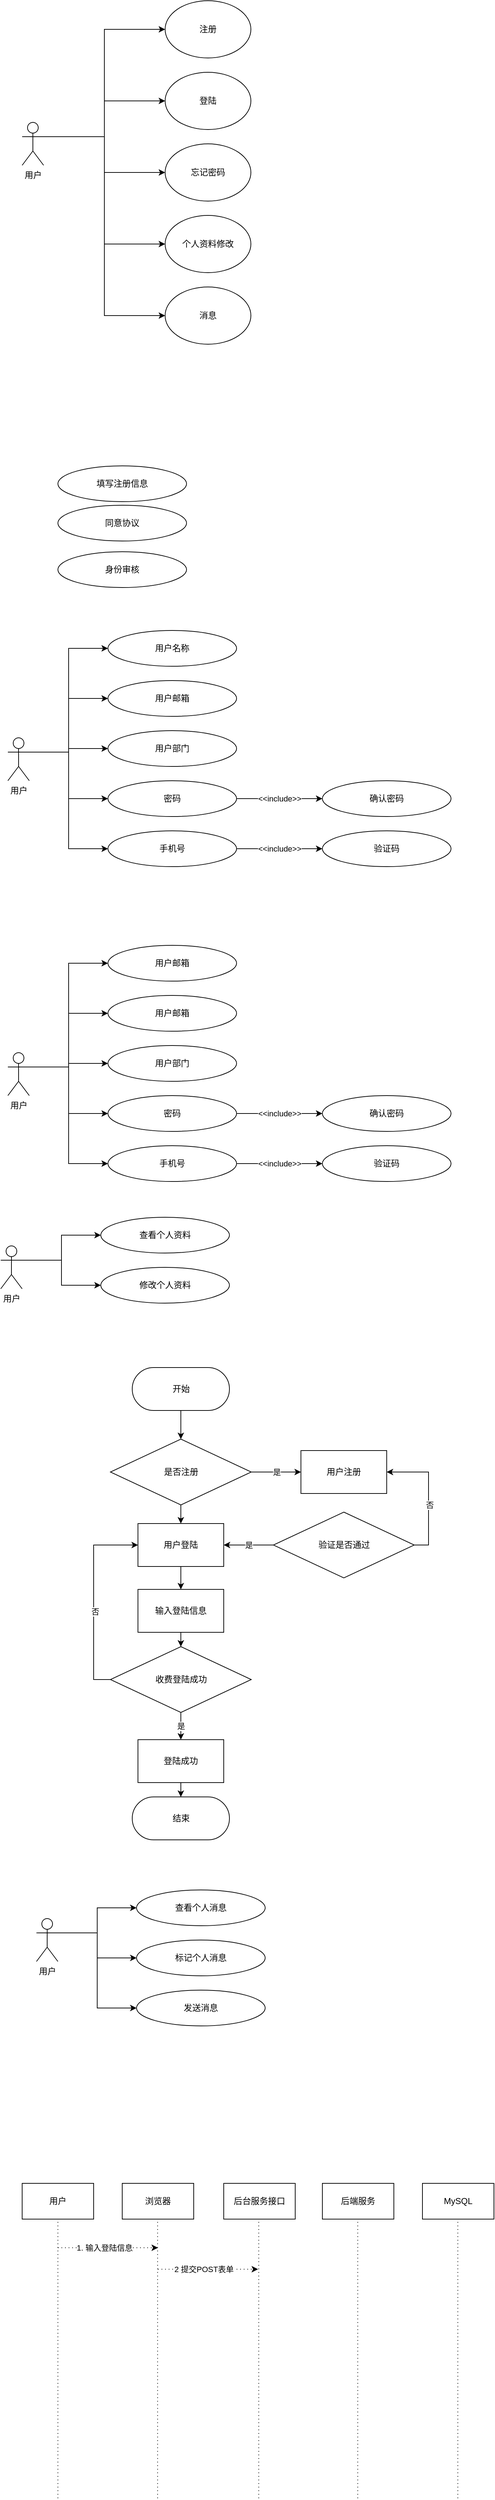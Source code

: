<mxfile version="14.9.5" type="github">
  <diagram id="CorUk7HUXJxeiM6xlHDV" name="Page-1">
    <mxGraphModel dx="1422" dy="772" grid="1" gridSize="10" guides="1" tooltips="1" connect="1" arrows="1" fold="1" page="1" pageScale="1" pageWidth="827" pageHeight="1169" math="0" shadow="0">
      <root>
        <mxCell id="0" />
        <mxCell id="1" parent="0" />
        <mxCell id="OTtNzMurKzjWnPa9QM11-7" style="edgeStyle=orthogonalEdgeStyle;rounded=0;orthogonalLoop=1;jettySize=auto;html=1;exitX=1;exitY=0.333;exitDx=0;exitDy=0;exitPerimeter=0;entryX=0;entryY=0.5;entryDx=0;entryDy=0;" parent="1" source="OTtNzMurKzjWnPa9QM11-1" target="OTtNzMurKzjWnPa9QM11-2" edge="1">
          <mxGeometry relative="1" as="geometry" />
        </mxCell>
        <mxCell id="OTtNzMurKzjWnPa9QM11-8" style="edgeStyle=orthogonalEdgeStyle;rounded=0;orthogonalLoop=1;jettySize=auto;html=1;exitX=1;exitY=0.333;exitDx=0;exitDy=0;exitPerimeter=0;entryX=0;entryY=0.5;entryDx=0;entryDy=0;" parent="1" source="OTtNzMurKzjWnPa9QM11-1" target="OTtNzMurKzjWnPa9QM11-3" edge="1">
          <mxGeometry relative="1" as="geometry" />
        </mxCell>
        <mxCell id="OTtNzMurKzjWnPa9QM11-9" style="edgeStyle=orthogonalEdgeStyle;rounded=0;orthogonalLoop=1;jettySize=auto;html=1;exitX=1;exitY=0.333;exitDx=0;exitDy=0;exitPerimeter=0;entryX=0;entryY=0.5;entryDx=0;entryDy=0;" parent="1" source="OTtNzMurKzjWnPa9QM11-1" target="OTtNzMurKzjWnPa9QM11-4" edge="1">
          <mxGeometry relative="1" as="geometry" />
        </mxCell>
        <mxCell id="OTtNzMurKzjWnPa9QM11-11" style="edgeStyle=orthogonalEdgeStyle;rounded=0;orthogonalLoop=1;jettySize=auto;html=1;exitX=1;exitY=0.333;exitDx=0;exitDy=0;exitPerimeter=0;entryX=0;entryY=0.5;entryDx=0;entryDy=0;" parent="1" source="OTtNzMurKzjWnPa9QM11-1" target="OTtNzMurKzjWnPa9QM11-5" edge="1">
          <mxGeometry relative="1" as="geometry" />
        </mxCell>
        <mxCell id="Vjkjc_S4CCkmekgS_joY-2" style="edgeStyle=orthogonalEdgeStyle;rounded=0;orthogonalLoop=1;jettySize=auto;html=1;exitX=1;exitY=0.333;exitDx=0;exitDy=0;exitPerimeter=0;entryX=0;entryY=0.5;entryDx=0;entryDy=0;" parent="1" source="OTtNzMurKzjWnPa9QM11-1" target="Vjkjc_S4CCkmekgS_joY-1" edge="1">
          <mxGeometry relative="1" as="geometry" />
        </mxCell>
        <mxCell id="OTtNzMurKzjWnPa9QM11-1" value="用户" style="shape=umlActor;verticalLabelPosition=bottom;verticalAlign=top;html=1;outlineConnect=0;" parent="1" vertex="1">
          <mxGeometry x="80" y="380" width="30" height="60" as="geometry" />
        </mxCell>
        <mxCell id="OTtNzMurKzjWnPa9QM11-2" value="注册" style="ellipse;whiteSpace=wrap;html=1;" parent="1" vertex="1">
          <mxGeometry x="280" y="210" width="120" height="80" as="geometry" />
        </mxCell>
        <mxCell id="OTtNzMurKzjWnPa9QM11-3" value="登陆" style="ellipse;whiteSpace=wrap;html=1;" parent="1" vertex="1">
          <mxGeometry x="280" y="310" width="120" height="80" as="geometry" />
        </mxCell>
        <mxCell id="OTtNzMurKzjWnPa9QM11-4" value="忘记密码" style="ellipse;whiteSpace=wrap;html=1;" parent="1" vertex="1">
          <mxGeometry x="280" y="410" width="120" height="80" as="geometry" />
        </mxCell>
        <mxCell id="OTtNzMurKzjWnPa9QM11-5" value="个人资料修改" style="ellipse;whiteSpace=wrap;html=1;" parent="1" vertex="1">
          <mxGeometry x="280" y="510" width="120" height="80" as="geometry" />
        </mxCell>
        <mxCell id="OTtNzMurKzjWnPa9QM11-40" style="edgeStyle=orthogonalEdgeStyle;rounded=0;orthogonalLoop=1;jettySize=auto;html=1;exitX=1;exitY=0.333;exitDx=0;exitDy=0;exitPerimeter=0;entryX=0;entryY=0.5;entryDx=0;entryDy=0;" parent="1" source="OTtNzMurKzjWnPa9QM11-22" target="OTtNzMurKzjWnPa9QM11-31" edge="1">
          <mxGeometry relative="1" as="geometry" />
        </mxCell>
        <mxCell id="OTtNzMurKzjWnPa9QM11-41" style="edgeStyle=orthogonalEdgeStyle;rounded=0;orthogonalLoop=1;jettySize=auto;html=1;exitX=1;exitY=0.333;exitDx=0;exitDy=0;exitPerimeter=0;entryX=0;entryY=0.5;entryDx=0;entryDy=0;" parent="1" source="OTtNzMurKzjWnPa9QM11-22" target="OTtNzMurKzjWnPa9QM11-32" edge="1">
          <mxGeometry relative="1" as="geometry" />
        </mxCell>
        <mxCell id="OTtNzMurKzjWnPa9QM11-42" style="edgeStyle=orthogonalEdgeStyle;rounded=0;orthogonalLoop=1;jettySize=auto;html=1;exitX=1;exitY=0.333;exitDx=0;exitDy=0;exitPerimeter=0;entryX=0;entryY=0.5;entryDx=0;entryDy=0;" parent="1" source="OTtNzMurKzjWnPa9QM11-22" target="OTtNzMurKzjWnPa9QM11-33" edge="1">
          <mxGeometry relative="1" as="geometry" />
        </mxCell>
        <mxCell id="OTtNzMurKzjWnPa9QM11-43" style="edgeStyle=orthogonalEdgeStyle;rounded=0;orthogonalLoop=1;jettySize=auto;html=1;exitX=1;exitY=0.333;exitDx=0;exitDy=0;exitPerimeter=0;entryX=0;entryY=0.5;entryDx=0;entryDy=0;" parent="1" source="OTtNzMurKzjWnPa9QM11-22" target="OTtNzMurKzjWnPa9QM11-36" edge="1">
          <mxGeometry relative="1" as="geometry" />
        </mxCell>
        <mxCell id="OTtNzMurKzjWnPa9QM11-44" style="edgeStyle=orthogonalEdgeStyle;rounded=0;orthogonalLoop=1;jettySize=auto;html=1;exitX=1;exitY=0.333;exitDx=0;exitDy=0;exitPerimeter=0;entryX=0;entryY=0.5;entryDx=0;entryDy=0;" parent="1" source="OTtNzMurKzjWnPa9QM11-22" target="OTtNzMurKzjWnPa9QM11-34" edge="1">
          <mxGeometry relative="1" as="geometry" />
        </mxCell>
        <mxCell id="OTtNzMurKzjWnPa9QM11-22" value="用户" style="shape=umlActor;verticalLabelPosition=bottom;verticalAlign=top;html=1;outlineConnect=0;" parent="1" vertex="1">
          <mxGeometry x="60" y="1240" width="30" height="60" as="geometry" />
        </mxCell>
        <mxCell id="OTtNzMurKzjWnPa9QM11-31" value="用户名称" style="ellipse;whiteSpace=wrap;html=1;" parent="1" vertex="1">
          <mxGeometry x="200" y="1090" width="180" height="50" as="geometry" />
        </mxCell>
        <mxCell id="OTtNzMurKzjWnPa9QM11-32" value="用户邮箱" style="ellipse;whiteSpace=wrap;html=1;" parent="1" vertex="1">
          <mxGeometry x="200" y="1160" width="180" height="50" as="geometry" />
        </mxCell>
        <mxCell id="OTtNzMurKzjWnPa9QM11-33" value="用户部门" style="ellipse;whiteSpace=wrap;html=1;" parent="1" vertex="1">
          <mxGeometry x="200" y="1230" width="180" height="50" as="geometry" />
        </mxCell>
        <mxCell id="OTtNzMurKzjWnPa9QM11-34" value="手机号" style="ellipse;whiteSpace=wrap;html=1;" parent="1" vertex="1">
          <mxGeometry x="200" y="1370" width="180" height="50" as="geometry" />
        </mxCell>
        <mxCell id="OTtNzMurKzjWnPa9QM11-35" value="验证码" style="ellipse;whiteSpace=wrap;html=1;" parent="1" vertex="1">
          <mxGeometry x="500" y="1370" width="180" height="50" as="geometry" />
        </mxCell>
        <mxCell id="OTtNzMurKzjWnPa9QM11-38" value="&amp;lt;&amp;lt;include&amp;gt;&amp;gt;" style="edgeStyle=orthogonalEdgeStyle;rounded=0;orthogonalLoop=1;jettySize=auto;html=1;exitX=1;exitY=0.5;exitDx=0;exitDy=0;entryX=0;entryY=0.5;entryDx=0;entryDy=0;" parent="1" source="OTtNzMurKzjWnPa9QM11-36" target="OTtNzMurKzjWnPa9QM11-37" edge="1">
          <mxGeometry relative="1" as="geometry">
            <Array as="points">
              <mxPoint x="410" y="1325" />
              <mxPoint x="410" y="1325" />
            </Array>
          </mxGeometry>
        </mxCell>
        <mxCell id="OTtNzMurKzjWnPa9QM11-36" value="密码" style="ellipse;whiteSpace=wrap;html=1;" parent="1" vertex="1">
          <mxGeometry x="200" y="1300" width="180" height="50" as="geometry" />
        </mxCell>
        <mxCell id="OTtNzMurKzjWnPa9QM11-37" value="确认密码" style="ellipse;whiteSpace=wrap;html=1;" parent="1" vertex="1">
          <mxGeometry x="500" y="1300" width="180" height="50" as="geometry" />
        </mxCell>
        <mxCell id="OTtNzMurKzjWnPa9QM11-39" value="&amp;lt;&amp;lt;include&amp;gt;&amp;gt;" style="edgeStyle=orthogonalEdgeStyle;rounded=0;orthogonalLoop=1;jettySize=auto;html=1;exitX=1;exitY=0.5;exitDx=0;exitDy=0;entryX=0;entryY=0.5;entryDx=0;entryDy=0;" parent="1" source="OTtNzMurKzjWnPa9QM11-34" target="OTtNzMurKzjWnPa9QM11-35" edge="1">
          <mxGeometry relative="1" as="geometry">
            <mxPoint x="390" y="1335" as="sourcePoint" />
            <mxPoint x="540" y="1335" as="targetPoint" />
            <Array as="points">
              <mxPoint x="490" y="1395" />
              <mxPoint x="490" y="1395" />
            </Array>
          </mxGeometry>
        </mxCell>
        <mxCell id="OTtNzMurKzjWnPa9QM11-45" value="填写注册信息" style="ellipse;whiteSpace=wrap;html=1;" parent="1" vertex="1">
          <mxGeometry x="130" y="860" width="180" height="50" as="geometry" />
        </mxCell>
        <mxCell id="OTtNzMurKzjWnPa9QM11-46" value="同意协议" style="ellipse;whiteSpace=wrap;html=1;" parent="1" vertex="1">
          <mxGeometry x="130" y="915" width="180" height="50" as="geometry" />
        </mxCell>
        <mxCell id="OTtNzMurKzjWnPa9QM11-47" value="身份审核" style="ellipse;whiteSpace=wrap;html=1;" parent="1" vertex="1">
          <mxGeometry x="130" y="980" width="180" height="50" as="geometry" />
        </mxCell>
        <mxCell id="OTtNzMurKzjWnPa9QM11-48" style="edgeStyle=orthogonalEdgeStyle;rounded=0;orthogonalLoop=1;jettySize=auto;html=1;exitX=1;exitY=0.333;exitDx=0;exitDy=0;exitPerimeter=0;entryX=0;entryY=0.5;entryDx=0;entryDy=0;" parent="1" source="OTtNzMurKzjWnPa9QM11-53" target="OTtNzMurKzjWnPa9QM11-54" edge="1">
          <mxGeometry relative="1" as="geometry" />
        </mxCell>
        <mxCell id="OTtNzMurKzjWnPa9QM11-49" style="edgeStyle=orthogonalEdgeStyle;rounded=0;orthogonalLoop=1;jettySize=auto;html=1;exitX=1;exitY=0.333;exitDx=0;exitDy=0;exitPerimeter=0;entryX=0;entryY=0.5;entryDx=0;entryDy=0;" parent="1" source="OTtNzMurKzjWnPa9QM11-53" target="OTtNzMurKzjWnPa9QM11-55" edge="1">
          <mxGeometry relative="1" as="geometry" />
        </mxCell>
        <mxCell id="OTtNzMurKzjWnPa9QM11-50" style="edgeStyle=orthogonalEdgeStyle;rounded=0;orthogonalLoop=1;jettySize=auto;html=1;exitX=1;exitY=0.333;exitDx=0;exitDy=0;exitPerimeter=0;entryX=0;entryY=0.5;entryDx=0;entryDy=0;" parent="1" source="OTtNzMurKzjWnPa9QM11-53" target="OTtNzMurKzjWnPa9QM11-56" edge="1">
          <mxGeometry relative="1" as="geometry" />
        </mxCell>
        <mxCell id="OTtNzMurKzjWnPa9QM11-51" style="edgeStyle=orthogonalEdgeStyle;rounded=0;orthogonalLoop=1;jettySize=auto;html=1;exitX=1;exitY=0.333;exitDx=0;exitDy=0;exitPerimeter=0;entryX=0;entryY=0.5;entryDx=0;entryDy=0;" parent="1" source="OTtNzMurKzjWnPa9QM11-53" target="OTtNzMurKzjWnPa9QM11-60" edge="1">
          <mxGeometry relative="1" as="geometry" />
        </mxCell>
        <mxCell id="OTtNzMurKzjWnPa9QM11-52" style="edgeStyle=orthogonalEdgeStyle;rounded=0;orthogonalLoop=1;jettySize=auto;html=1;exitX=1;exitY=0.333;exitDx=0;exitDy=0;exitPerimeter=0;entryX=0;entryY=0.5;entryDx=0;entryDy=0;" parent="1" source="OTtNzMurKzjWnPa9QM11-53" target="OTtNzMurKzjWnPa9QM11-57" edge="1">
          <mxGeometry relative="1" as="geometry" />
        </mxCell>
        <mxCell id="OTtNzMurKzjWnPa9QM11-53" value="用户" style="shape=umlActor;verticalLabelPosition=bottom;verticalAlign=top;html=1;outlineConnect=0;" parent="1" vertex="1">
          <mxGeometry x="60" y="1680" width="30" height="60" as="geometry" />
        </mxCell>
        <mxCell id="OTtNzMurKzjWnPa9QM11-54" value="用户邮箱" style="ellipse;whiteSpace=wrap;html=1;" parent="1" vertex="1">
          <mxGeometry x="200" y="1530" width="180" height="50" as="geometry" />
        </mxCell>
        <mxCell id="OTtNzMurKzjWnPa9QM11-55" value="用户邮箱" style="ellipse;whiteSpace=wrap;html=1;" parent="1" vertex="1">
          <mxGeometry x="200" y="1600" width="180" height="50" as="geometry" />
        </mxCell>
        <mxCell id="OTtNzMurKzjWnPa9QM11-56" value="用户部门" style="ellipse;whiteSpace=wrap;html=1;" parent="1" vertex="1">
          <mxGeometry x="200" y="1670" width="180" height="50" as="geometry" />
        </mxCell>
        <mxCell id="OTtNzMurKzjWnPa9QM11-57" value="手机号" style="ellipse;whiteSpace=wrap;html=1;" parent="1" vertex="1">
          <mxGeometry x="200" y="1810" width="180" height="50" as="geometry" />
        </mxCell>
        <mxCell id="OTtNzMurKzjWnPa9QM11-58" value="验证码" style="ellipse;whiteSpace=wrap;html=1;" parent="1" vertex="1">
          <mxGeometry x="500" y="1810" width="180" height="50" as="geometry" />
        </mxCell>
        <mxCell id="OTtNzMurKzjWnPa9QM11-59" value="&amp;lt;&amp;lt;include&amp;gt;&amp;gt;" style="edgeStyle=orthogonalEdgeStyle;rounded=0;orthogonalLoop=1;jettySize=auto;html=1;exitX=1;exitY=0.5;exitDx=0;exitDy=0;entryX=0;entryY=0.5;entryDx=0;entryDy=0;" parent="1" source="OTtNzMurKzjWnPa9QM11-60" target="OTtNzMurKzjWnPa9QM11-61" edge="1">
          <mxGeometry relative="1" as="geometry">
            <Array as="points">
              <mxPoint x="410" y="1765" />
              <mxPoint x="410" y="1765" />
            </Array>
          </mxGeometry>
        </mxCell>
        <mxCell id="OTtNzMurKzjWnPa9QM11-60" value="密码" style="ellipse;whiteSpace=wrap;html=1;" parent="1" vertex="1">
          <mxGeometry x="200" y="1740" width="180" height="50" as="geometry" />
        </mxCell>
        <mxCell id="OTtNzMurKzjWnPa9QM11-61" value="确认密码" style="ellipse;whiteSpace=wrap;html=1;" parent="1" vertex="1">
          <mxGeometry x="500" y="1740" width="180" height="50" as="geometry" />
        </mxCell>
        <mxCell id="OTtNzMurKzjWnPa9QM11-62" value="&amp;lt;&amp;lt;include&amp;gt;&amp;gt;" style="edgeStyle=orthogonalEdgeStyle;rounded=0;orthogonalLoop=1;jettySize=auto;html=1;exitX=1;exitY=0.5;exitDx=0;exitDy=0;entryX=0;entryY=0.5;entryDx=0;entryDy=0;" parent="1" source="OTtNzMurKzjWnPa9QM11-57" target="OTtNzMurKzjWnPa9QM11-58" edge="1">
          <mxGeometry relative="1" as="geometry">
            <mxPoint x="390" y="1775" as="sourcePoint" />
            <mxPoint x="540" y="1775" as="targetPoint" />
            <Array as="points">
              <mxPoint x="490" y="1835" />
              <mxPoint x="490" y="1835" />
            </Array>
          </mxGeometry>
        </mxCell>
        <mxCell id="OTtNzMurKzjWnPa9QM11-63" style="edgeStyle=orthogonalEdgeStyle;rounded=0;orthogonalLoop=1;jettySize=auto;html=1;exitX=1;exitY=0.333;exitDx=0;exitDy=0;exitPerimeter=0;entryX=0;entryY=0.5;entryDx=0;entryDy=0;" parent="1" source="OTtNzMurKzjWnPa9QM11-68" target="OTtNzMurKzjWnPa9QM11-69" edge="1">
          <mxGeometry relative="1" as="geometry" />
        </mxCell>
        <mxCell id="OTtNzMurKzjWnPa9QM11-64" style="edgeStyle=orthogonalEdgeStyle;rounded=0;orthogonalLoop=1;jettySize=auto;html=1;exitX=1;exitY=0.333;exitDx=0;exitDy=0;exitPerimeter=0;entryX=0;entryY=0.5;entryDx=0;entryDy=0;" parent="1" source="OTtNzMurKzjWnPa9QM11-68" target="OTtNzMurKzjWnPa9QM11-70" edge="1">
          <mxGeometry relative="1" as="geometry" />
        </mxCell>
        <mxCell id="OTtNzMurKzjWnPa9QM11-68" value="用户" style="shape=umlActor;verticalLabelPosition=bottom;verticalAlign=top;html=1;outlineConnect=0;" parent="1" vertex="1">
          <mxGeometry x="50" y="1950" width="30" height="60" as="geometry" />
        </mxCell>
        <mxCell id="OTtNzMurKzjWnPa9QM11-69" value="查看个人资料" style="ellipse;whiteSpace=wrap;html=1;" parent="1" vertex="1">
          <mxGeometry x="190" y="1910" width="180" height="50" as="geometry" />
        </mxCell>
        <mxCell id="OTtNzMurKzjWnPa9QM11-70" value="修改个人资料" style="ellipse;whiteSpace=wrap;html=1;" parent="1" vertex="1">
          <mxGeometry x="190" y="1980" width="180" height="50" as="geometry" />
        </mxCell>
        <mxCell id="OTtNzMurKzjWnPa9QM11-82" style="edgeStyle=orthogonalEdgeStyle;rounded=0;orthogonalLoop=1;jettySize=auto;html=1;" parent="1" source="OTtNzMurKzjWnPa9QM11-79" target="OTtNzMurKzjWnPa9QM11-81" edge="1">
          <mxGeometry relative="1" as="geometry" />
        </mxCell>
        <mxCell id="OTtNzMurKzjWnPa9QM11-79" value="开始" style="html=1;dashed=0;whitespace=wrap;shape=mxgraph.dfd.start" parent="1" vertex="1">
          <mxGeometry x="234" y="2120" width="136" height="60" as="geometry" />
        </mxCell>
        <mxCell id="OTtNzMurKzjWnPa9QM11-80" value="结束" style="html=1;dashed=0;whitespace=wrap;shape=mxgraph.dfd.start" parent="1" vertex="1">
          <mxGeometry x="234" y="2720" width="136" height="60" as="geometry" />
        </mxCell>
        <mxCell id="OTtNzMurKzjWnPa9QM11-88" value="是" style="edgeStyle=orthogonalEdgeStyle;rounded=0;orthogonalLoop=1;jettySize=auto;html=1;exitX=1;exitY=0.5;exitDx=0;exitDy=0;entryX=0;entryY=0.5;entryDx=0;entryDy=0;" parent="1" source="OTtNzMurKzjWnPa9QM11-81" target="OTtNzMurKzjWnPa9QM11-83" edge="1">
          <mxGeometry relative="1" as="geometry" />
        </mxCell>
        <mxCell id="OTtNzMurKzjWnPa9QM11-90" value="" style="edgeStyle=orthogonalEdgeStyle;rounded=0;orthogonalLoop=1;jettySize=auto;html=1;" parent="1" source="OTtNzMurKzjWnPa9QM11-81" target="OTtNzMurKzjWnPa9QM11-84" edge="1">
          <mxGeometry relative="1" as="geometry" />
        </mxCell>
        <mxCell id="OTtNzMurKzjWnPa9QM11-81" value="是否注册" style="rhombus;whiteSpace=wrap;html=1;" parent="1" vertex="1">
          <mxGeometry x="203.5" y="2220" width="197" height="92" as="geometry" />
        </mxCell>
        <mxCell id="OTtNzMurKzjWnPa9QM11-83" value="用户注册" style="rounded=0;whiteSpace=wrap;html=1;" parent="1" vertex="1">
          <mxGeometry x="470" y="2236" width="120" height="60" as="geometry" />
        </mxCell>
        <mxCell id="OTtNzMurKzjWnPa9QM11-95" style="edgeStyle=orthogonalEdgeStyle;rounded=0;orthogonalLoop=1;jettySize=auto;html=1;entryX=0.5;entryY=0;entryDx=0;entryDy=0;" parent="1" source="OTtNzMurKzjWnPa9QM11-84" target="OTtNzMurKzjWnPa9QM11-91" edge="1">
          <mxGeometry relative="1" as="geometry" />
        </mxCell>
        <mxCell id="OTtNzMurKzjWnPa9QM11-84" value="用户登陆" style="rounded=0;whiteSpace=wrap;html=1;" parent="1" vertex="1">
          <mxGeometry x="242" y="2338" width="120" height="60" as="geometry" />
        </mxCell>
        <mxCell id="OTtNzMurKzjWnPa9QM11-86" style="edgeStyle=orthogonalEdgeStyle;rounded=0;orthogonalLoop=1;jettySize=auto;html=1;exitX=1;exitY=0.5;exitDx=0;exitDy=0;entryX=1;entryY=0.5;entryDx=0;entryDy=0;" parent="1" source="OTtNzMurKzjWnPa9QM11-85" target="OTtNzMurKzjWnPa9QM11-83" edge="1">
          <mxGeometry relative="1" as="geometry" />
        </mxCell>
        <mxCell id="OTtNzMurKzjWnPa9QM11-87" value="否" style="edgeLabel;html=1;align=center;verticalAlign=middle;resizable=0;points=[];" parent="OTtNzMurKzjWnPa9QM11-86" vertex="1" connectable="0">
          <mxGeometry x="0.13" relative="1" as="geometry">
            <mxPoint x="1" y="26" as="offset" />
          </mxGeometry>
        </mxCell>
        <mxCell id="OTtNzMurKzjWnPa9QM11-89" value="是" style="edgeStyle=orthogonalEdgeStyle;rounded=0;orthogonalLoop=1;jettySize=auto;html=1;" parent="1" source="OTtNzMurKzjWnPa9QM11-85" target="OTtNzMurKzjWnPa9QM11-84" edge="1">
          <mxGeometry relative="1" as="geometry" />
        </mxCell>
        <mxCell id="OTtNzMurKzjWnPa9QM11-85" value="验证是否通过" style="rhombus;whiteSpace=wrap;html=1;" parent="1" vertex="1">
          <mxGeometry x="431.5" y="2322" width="197" height="92" as="geometry" />
        </mxCell>
        <mxCell id="OTtNzMurKzjWnPa9QM11-97" value="" style="edgeStyle=orthogonalEdgeStyle;rounded=0;orthogonalLoop=1;jettySize=auto;html=1;" parent="1" source="OTtNzMurKzjWnPa9QM11-91" target="OTtNzMurKzjWnPa9QM11-92" edge="1">
          <mxGeometry relative="1" as="geometry" />
        </mxCell>
        <mxCell id="OTtNzMurKzjWnPa9QM11-91" value="输入登陆信息" style="rounded=0;whiteSpace=wrap;html=1;" parent="1" vertex="1">
          <mxGeometry x="242" y="2430" width="120" height="60" as="geometry" />
        </mxCell>
        <mxCell id="OTtNzMurKzjWnPa9QM11-98" value="是" style="edgeStyle=orthogonalEdgeStyle;rounded=0;orthogonalLoop=1;jettySize=auto;html=1;" parent="1" source="OTtNzMurKzjWnPa9QM11-92" target="OTtNzMurKzjWnPa9QM11-96" edge="1">
          <mxGeometry relative="1" as="geometry" />
        </mxCell>
        <mxCell id="OTtNzMurKzjWnPa9QM11-100" style="edgeStyle=orthogonalEdgeStyle;rounded=0;orthogonalLoop=1;jettySize=auto;html=1;exitX=0;exitY=0.5;exitDx=0;exitDy=0;entryX=0;entryY=0.5;entryDx=0;entryDy=0;" parent="1" source="OTtNzMurKzjWnPa9QM11-92" target="OTtNzMurKzjWnPa9QM11-84" edge="1">
          <mxGeometry relative="1" as="geometry">
            <Array as="points">
              <mxPoint x="180" y="2556" />
              <mxPoint x="180" y="2368" />
            </Array>
          </mxGeometry>
        </mxCell>
        <mxCell id="OTtNzMurKzjWnPa9QM11-101" value="否" style="edgeLabel;html=1;align=center;verticalAlign=middle;resizable=0;points=[];" parent="OTtNzMurKzjWnPa9QM11-100" vertex="1" connectable="0">
          <mxGeometry x="0.088" y="-1" relative="1" as="geometry">
            <mxPoint x="1" y="30" as="offset" />
          </mxGeometry>
        </mxCell>
        <mxCell id="OTtNzMurKzjWnPa9QM11-92" value="收费登陆成功" style="rhombus;whiteSpace=wrap;html=1;" parent="1" vertex="1">
          <mxGeometry x="203.5" y="2510" width="197" height="92" as="geometry" />
        </mxCell>
        <mxCell id="OTtNzMurKzjWnPa9QM11-99" value="" style="edgeStyle=orthogonalEdgeStyle;rounded=0;orthogonalLoop=1;jettySize=auto;html=1;" parent="1" source="OTtNzMurKzjWnPa9QM11-96" target="OTtNzMurKzjWnPa9QM11-80" edge="1">
          <mxGeometry relative="1" as="geometry" />
        </mxCell>
        <mxCell id="OTtNzMurKzjWnPa9QM11-96" value="登陆成功" style="rounded=0;whiteSpace=wrap;html=1;" parent="1" vertex="1">
          <mxGeometry x="242" y="2640" width="120" height="60" as="geometry" />
        </mxCell>
        <mxCell id="Vjkjc_S4CCkmekgS_joY-1" value="消息" style="ellipse;whiteSpace=wrap;html=1;" parent="1" vertex="1">
          <mxGeometry x="280" y="610" width="120" height="80" as="geometry" />
        </mxCell>
        <mxCell id="Vjkjc_S4CCkmekgS_joY-3" style="edgeStyle=orthogonalEdgeStyle;rounded=0;orthogonalLoop=1;jettySize=auto;html=1;exitX=1;exitY=0.333;exitDx=0;exitDy=0;exitPerimeter=0;entryX=0;entryY=0.5;entryDx=0;entryDy=0;" parent="1" source="Vjkjc_S4CCkmekgS_joY-5" target="Vjkjc_S4CCkmekgS_joY-6" edge="1">
          <mxGeometry relative="1" as="geometry" />
        </mxCell>
        <mxCell id="Vjkjc_S4CCkmekgS_joY-4" style="edgeStyle=orthogonalEdgeStyle;rounded=0;orthogonalLoop=1;jettySize=auto;html=1;exitX=1;exitY=0.333;exitDx=0;exitDy=0;exitPerimeter=0;entryX=0;entryY=0.5;entryDx=0;entryDy=0;" parent="1" source="Vjkjc_S4CCkmekgS_joY-5" target="Vjkjc_S4CCkmekgS_joY-7" edge="1">
          <mxGeometry relative="1" as="geometry" />
        </mxCell>
        <mxCell id="Vjkjc_S4CCkmekgS_joY-9" style="edgeStyle=orthogonalEdgeStyle;rounded=0;orthogonalLoop=1;jettySize=auto;html=1;exitX=1;exitY=0.333;exitDx=0;exitDy=0;exitPerimeter=0;entryX=0;entryY=0.5;entryDx=0;entryDy=0;" parent="1" source="Vjkjc_S4CCkmekgS_joY-5" target="Vjkjc_S4CCkmekgS_joY-8" edge="1">
          <mxGeometry relative="1" as="geometry" />
        </mxCell>
        <mxCell id="Vjkjc_S4CCkmekgS_joY-5" value="用户" style="shape=umlActor;verticalLabelPosition=bottom;verticalAlign=top;html=1;outlineConnect=0;" parent="1" vertex="1">
          <mxGeometry x="100" y="2890" width="30" height="60" as="geometry" />
        </mxCell>
        <mxCell id="Vjkjc_S4CCkmekgS_joY-6" value="查看个人消息" style="ellipse;whiteSpace=wrap;html=1;" parent="1" vertex="1">
          <mxGeometry x="240" y="2850" width="180" height="50" as="geometry" />
        </mxCell>
        <mxCell id="Vjkjc_S4CCkmekgS_joY-7" value="标记个人消息" style="ellipse;whiteSpace=wrap;html=1;" parent="1" vertex="1">
          <mxGeometry x="240" y="2920" width="180" height="50" as="geometry" />
        </mxCell>
        <mxCell id="Vjkjc_S4CCkmekgS_joY-8" value="发送消息" style="ellipse;whiteSpace=wrap;html=1;" parent="1" vertex="1">
          <mxGeometry x="240" y="2990" width="180" height="50" as="geometry" />
        </mxCell>
        <mxCell id="xR4aeix9GzGSa69tNz9Z-13" value="" style="group" vertex="1" connectable="0" parent="1">
          <mxGeometry x="80" y="3260" width="100" height="440" as="geometry" />
        </mxCell>
        <mxCell id="xR4aeix9GzGSa69tNz9Z-1" value="用户" style="rounded=0;whiteSpace=wrap;html=1;" vertex="1" parent="xR4aeix9GzGSa69tNz9Z-13">
          <mxGeometry width="100" height="50" as="geometry" />
        </mxCell>
        <mxCell id="xR4aeix9GzGSa69tNz9Z-8" value="" style="endArrow=none;dashed=1;html=1;dashPattern=1 4;entryX=0.5;entryY=1;entryDx=0;entryDy=0;" edge="1" parent="xR4aeix9GzGSa69tNz9Z-13" target="xR4aeix9GzGSa69tNz9Z-1">
          <mxGeometry width="50" height="50" relative="1" as="geometry">
            <mxPoint x="50" y="440" as="sourcePoint" />
            <mxPoint x="350" y="80" as="targetPoint" />
          </mxGeometry>
        </mxCell>
        <mxCell id="xR4aeix9GzGSa69tNz9Z-18" value="" style="endArrow=classic;html=1;dashed=1;dashPattern=1 4;" edge="1" parent="xR4aeix9GzGSa69tNz9Z-13">
          <mxGeometry width="50" height="50" relative="1" as="geometry">
            <mxPoint x="50" y="90" as="sourcePoint" />
            <mxPoint x="190" y="90" as="targetPoint" />
          </mxGeometry>
        </mxCell>
        <mxCell id="xR4aeix9GzGSa69tNz9Z-19" value="1. 输入登陆信息" style="edgeLabel;html=1;align=center;verticalAlign=middle;resizable=0;points=[];" vertex="1" connectable="0" parent="xR4aeix9GzGSa69tNz9Z-18">
          <mxGeometry x="-0.077" relative="1" as="geometry">
            <mxPoint as="offset" />
          </mxGeometry>
        </mxCell>
        <mxCell id="xR4aeix9GzGSa69tNz9Z-14" value="" style="group" vertex="1" connectable="0" parent="1">
          <mxGeometry x="220" y="3260" width="100" height="440" as="geometry" />
        </mxCell>
        <mxCell id="xR4aeix9GzGSa69tNz9Z-2" value="浏览器" style="rounded=0;whiteSpace=wrap;html=1;" vertex="1" parent="xR4aeix9GzGSa69tNz9Z-14">
          <mxGeometry width="100" height="50" as="geometry" />
        </mxCell>
        <mxCell id="xR4aeix9GzGSa69tNz9Z-9" value="" style="endArrow=none;dashed=1;html=1;dashPattern=1 4;entryX=0.5;entryY=1;entryDx=0;entryDy=0;" edge="1" parent="xR4aeix9GzGSa69tNz9Z-14">
          <mxGeometry width="50" height="50" relative="1" as="geometry">
            <mxPoint x="49.5" y="440" as="sourcePoint" />
            <mxPoint x="49.5" y="50" as="targetPoint" />
          </mxGeometry>
        </mxCell>
        <mxCell id="xR4aeix9GzGSa69tNz9Z-15" value="" style="group" vertex="1" connectable="0" parent="1">
          <mxGeometry x="362" y="3260" width="100" height="440" as="geometry" />
        </mxCell>
        <mxCell id="xR4aeix9GzGSa69tNz9Z-3" value="后台服务接口" style="rounded=0;whiteSpace=wrap;html=1;" vertex="1" parent="xR4aeix9GzGSa69tNz9Z-15">
          <mxGeometry width="100" height="50" as="geometry" />
        </mxCell>
        <mxCell id="xR4aeix9GzGSa69tNz9Z-10" value="" style="endArrow=none;dashed=1;html=1;dashPattern=1 4;entryX=0.5;entryY=1;entryDx=0;entryDy=0;" edge="1" parent="xR4aeix9GzGSa69tNz9Z-15">
          <mxGeometry width="50" height="50" relative="1" as="geometry">
            <mxPoint x="49" y="440" as="sourcePoint" />
            <mxPoint x="49" y="50" as="targetPoint" />
          </mxGeometry>
        </mxCell>
        <mxCell id="xR4aeix9GzGSa69tNz9Z-16" value="" style="group" vertex="1" connectable="0" parent="1">
          <mxGeometry x="500" y="3260" width="100" height="440" as="geometry" />
        </mxCell>
        <mxCell id="xR4aeix9GzGSa69tNz9Z-4" value="后端服务" style="rounded=0;whiteSpace=wrap;html=1;" vertex="1" parent="xR4aeix9GzGSa69tNz9Z-16">
          <mxGeometry width="100" height="50" as="geometry" />
        </mxCell>
        <mxCell id="xR4aeix9GzGSa69tNz9Z-11" value="" style="endArrow=none;dashed=1;html=1;dashPattern=1 4;entryX=0.5;entryY=1;entryDx=0;entryDy=0;" edge="1" parent="xR4aeix9GzGSa69tNz9Z-16">
          <mxGeometry width="50" height="50" relative="1" as="geometry">
            <mxPoint x="49.5" y="440" as="sourcePoint" />
            <mxPoint x="49.5" y="50" as="targetPoint" />
          </mxGeometry>
        </mxCell>
        <mxCell id="xR4aeix9GzGSa69tNz9Z-17" value="" style="group" vertex="1" connectable="0" parent="1">
          <mxGeometry x="640" y="3260" width="100" height="440" as="geometry" />
        </mxCell>
        <mxCell id="xR4aeix9GzGSa69tNz9Z-5" value="MySQL" style="rounded=0;whiteSpace=wrap;html=1;" vertex="1" parent="xR4aeix9GzGSa69tNz9Z-17">
          <mxGeometry width="100" height="50" as="geometry" />
        </mxCell>
        <mxCell id="xR4aeix9GzGSa69tNz9Z-12" value="" style="endArrow=none;dashed=1;html=1;dashPattern=1 4;entryX=0.5;entryY=1;entryDx=0;entryDy=0;" edge="1" parent="xR4aeix9GzGSa69tNz9Z-17">
          <mxGeometry width="50" height="50" relative="1" as="geometry">
            <mxPoint x="49.5" y="440" as="sourcePoint" />
            <mxPoint x="49.5" y="50" as="targetPoint" />
          </mxGeometry>
        </mxCell>
        <mxCell id="xR4aeix9GzGSa69tNz9Z-21" value="" style="endArrow=classic;html=1;dashed=1;dashPattern=1 4;" edge="1" parent="1">
          <mxGeometry width="50" height="50" relative="1" as="geometry">
            <mxPoint x="270" y="3380" as="sourcePoint" />
            <mxPoint x="410" y="3380" as="targetPoint" />
          </mxGeometry>
        </mxCell>
        <mxCell id="xR4aeix9GzGSa69tNz9Z-22" value="2 提交POST表单" style="edgeLabel;html=1;align=center;verticalAlign=middle;resizable=0;points=[];" vertex="1" connectable="0" parent="xR4aeix9GzGSa69tNz9Z-21">
          <mxGeometry x="-0.339" y="-3" relative="1" as="geometry">
            <mxPoint x="17" y="-3" as="offset" />
          </mxGeometry>
        </mxCell>
      </root>
    </mxGraphModel>
  </diagram>
</mxfile>
